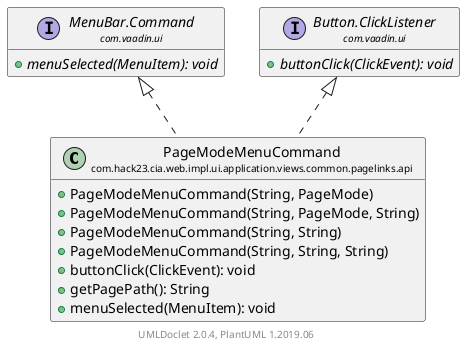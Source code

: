 @startuml
    set namespaceSeparator none
    hide empty fields
    hide empty methods

    class "<size:14>PageModeMenuCommand\n<size:10>com.hack23.cia.web.impl.ui.application.views.common.pagelinks.api" as com.hack23.cia.web.impl.ui.application.views.common.pagelinks.api.PageModeMenuCommand [[PageModeMenuCommand.html]] {
        +PageModeMenuCommand(String, PageMode)
        +PageModeMenuCommand(String, PageMode, String)
        +PageModeMenuCommand(String, String)
        +PageModeMenuCommand(String, String, String)
        +buttonClick(ClickEvent): void
        +getPagePath(): String
        +menuSelected(MenuItem): void
    }

    interface "<size:14>MenuBar.Command\n<size:10>com.vaadin.ui" as com.vaadin.ui.MenuBar.Command {
        {abstract} +menuSelected(MenuItem): void
    }
    interface "<size:14>Button.ClickListener\n<size:10>com.vaadin.ui" as com.vaadin.ui.Button.ClickListener {
        {abstract} +buttonClick(ClickEvent): void
    }

    com.vaadin.ui.MenuBar.Command <|.. com.hack23.cia.web.impl.ui.application.views.common.pagelinks.api.PageModeMenuCommand
    com.vaadin.ui.Button.ClickListener <|.. com.hack23.cia.web.impl.ui.application.views.common.pagelinks.api.PageModeMenuCommand

    center footer UMLDoclet 2.0.4, PlantUML 1.2019.06
@enduml
